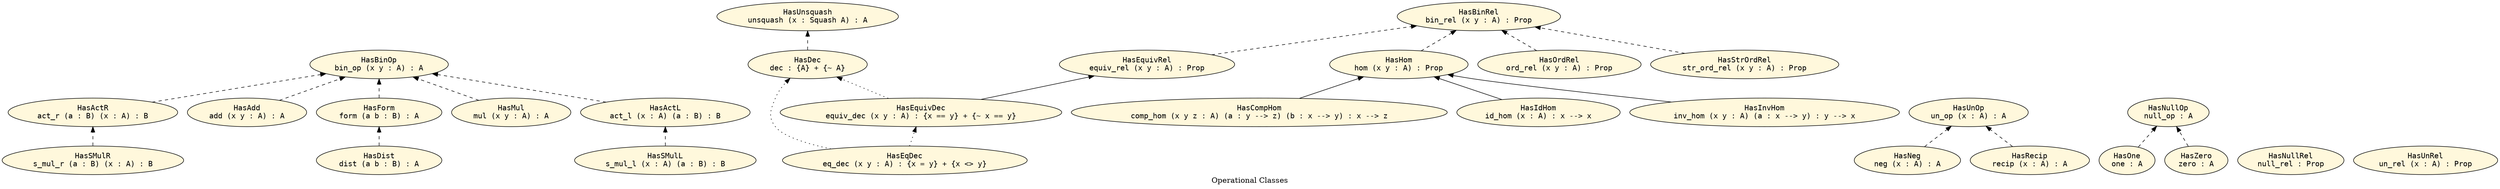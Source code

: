 digraph Has {
  label = "Operational Classes"
  rankdir = BT

  node [fontname = monospace, style = filled, fillcolor = cornsilk]

  HasActL [label = "\N\nact_l (x : A) (a : B) : B"]
  HasActR [label = "\N\nact_r (a : B) (x : A) : B"]
  HasAdd [label = "\N\nadd (x y : A) : A"]
  HasBinOp [label = "\N\nbin_op (x y : A) : A"]
  HasBinRel [label = "\N\nbin_rel (x y : A) : Prop"]
  HasCompHom [label = "\N\ncomp_hom (x y z : A) (a : y --> z) (b : x --> y) : x --> z"]
  HasDec [label = "\N\ndec : {A} + {~ A}"]
  HasDist [label = "\N\ndist (a b : B) : A"]
  HasEqDec [label = "\N\neq_dec (x y : A) : {x = y} + {x <> y}"]
  HasEquivDec [label = "\N\nequiv_dec (x y : A) : {x == y} + {~ x == y}"]
  HasEquivRel [label = "\N\nequiv_rel (x y : A) : Prop"]
  HasForm [label = "\N\nform (a b : B) : A"]
  HasHom [label = "\N\nhom (x y : A) : Prop"]
  HasIdHom [label = "\N\nid_hom (x : A) : x --> x"]
  HasInvHom [label = "\N\ninv_hom (x y : A) (a : x --> y) : y --> x"]
  HasMul [label = "\N\nmul (x y : A) : A"]
  HasNeg [label = "\N\nneg (x : A) : A"]
  HasNullOp [label = "\N\nnull_op : A"]
  HasNullRel [label = "\N\nnull_rel : Prop"]
  HasOne [label = "\N\none : A"]
  HasOrdRel [label = "\N\nord_rel (x y : A) : Prop"]
  HasRecip [label = "\N\nrecip (x : A) : A"]
  HasSMulL [label = "\N\ns_mul_l (x : A) (a : B) : B"]
  HasSMulR [label = "\N\ns_mul_r (a : B) (x : A) : B"]
  HasStrOrdRel [label = "\N\nstr_ord_rel (x y : A) : Prop"]
  HasUnOp [label = "\N\nun_op (x : A) : A"]
  HasUnRel [label = "\N\nun_rel (x : A) : Prop"]
  HasUnsquash [label = "\N\nunsquash (x : Squash A) : A"]
  HasZero [label = "\N\nzero : A"]

  node [style = dashed]

  // Constraints

  edge [style = solid]

  HasCompHom -> HasHom
  HasEquivDec -> HasEquivRel
  HasIdHom -> HasHom
  HasInvHom -> HasHom

  // Subclasses

  edge [style = dashed]

  HasActL -> HasBinOp
  HasActR -> HasBinOp
  HasAdd -> HasBinOp
  HasDec -> HasUnsquash
  HasDist -> HasForm
  HasEquivRel -> HasBinRel
  HasForm -> HasBinOp
  HasHom -> HasBinRel
  HasMul -> HasBinOp
  HasNeg -> HasUnOp
  HasOne -> HasNullOp
  HasOrdRel -> HasBinRel
  HasRecip -> HasUnOp
  HasSMulL -> HasActL
  HasSMulR -> HasActR
  HasStrOrdRel -> HasBinRel
  HasZero -> HasNullOp

  // Specializations

  edge [style = dotted]

  HasEqDec -> HasDec
  HasEqDec -> HasEquivDec
  HasEquivDec -> HasDec
}
